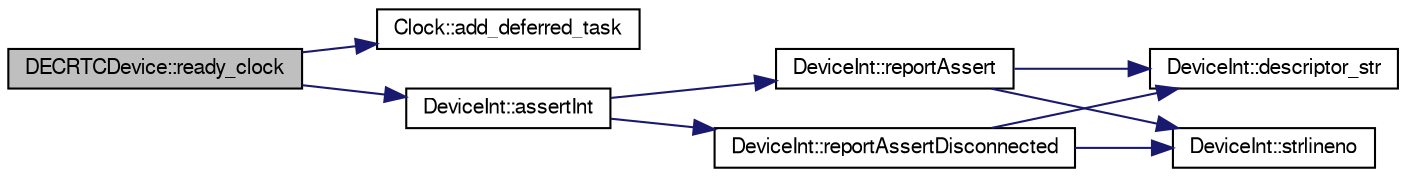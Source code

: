 digraph G
{
  edge [fontname="FreeSans",fontsize="10",labelfontname="FreeSans",labelfontsize="10"];
  node [fontname="FreeSans",fontsize="10",shape=record];
  rankdir=LR;
  Node1 [label="DECRTCDevice::ready_clock",height=0.2,width=0.4,color="black", fillcolor="grey75", style="filled" fontcolor="black"];
  Node1 -> Node2 [color="midnightblue",fontsize="10",style="solid"];
  Node2 [label="Clock::add_deferred_task",height=0.2,width=0.4,color="black", fillcolor="white", style="filled",URL="$classClock.html#a78c89e7b78e718b21f4374eb84559d6f"];
  Node1 -> Node3 [color="midnightblue",fontsize="10",style="solid"];
  Node3 [label="DeviceInt::assertInt",height=0.2,width=0.4,color="black", fillcolor="white", style="filled",URL="$classDeviceInt.html#a2b7e17c5314630680c3a09a9e706f870"];
  Node3 -> Node4 [color="midnightblue",fontsize="10",style="solid"];
  Node4 [label="DeviceInt::reportAssert",height=0.2,width=0.4,color="black", fillcolor="white", style="filled",URL="$classDeviceInt.html#a043b0544625e7cbcb532fffbfe044425"];
  Node4 -> Node5 [color="midnightblue",fontsize="10",style="solid"];
  Node5 [label="DeviceInt::descriptor_str",height=0.2,width=0.4,color="black", fillcolor="white", style="filled",URL="$classDeviceInt.html#a8e93853ae77b6a63a140ed498d9fc8b8"];
  Node4 -> Node6 [color="midnightblue",fontsize="10",style="solid"];
  Node6 [label="DeviceInt::strlineno",height=0.2,width=0.4,color="black", fillcolor="white", style="filled",URL="$classDeviceInt.html#a7b51658efadb002993df8b4475ce29eb"];
  Node3 -> Node7 [color="midnightblue",fontsize="10",style="solid"];
  Node7 [label="DeviceInt::reportAssertDisconnected",height=0.2,width=0.4,color="black", fillcolor="white", style="filled",URL="$classDeviceInt.html#abaef481c8ded1d9ddc5a7789e498856e"];
  Node7 -> Node5 [color="midnightblue",fontsize="10",style="solid"];
  Node7 -> Node6 [color="midnightblue",fontsize="10",style="solid"];
}

